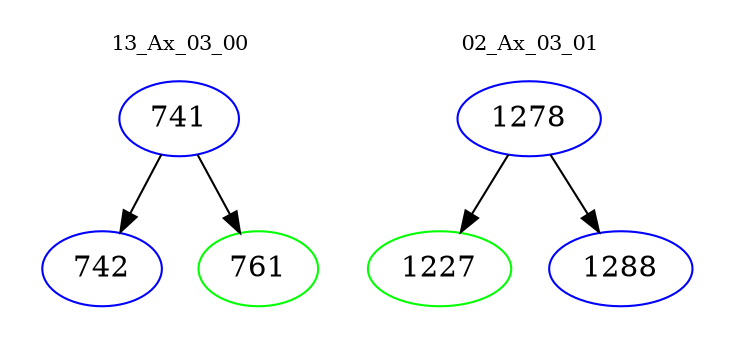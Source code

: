 digraph{
subgraph cluster_0 {
color = white
label = "13_Ax_03_00";
fontsize=10;
T0_741 [label="741", color="blue"]
T0_741 -> T0_742 [color="black"]
T0_742 [label="742", color="blue"]
T0_741 -> T0_761 [color="black"]
T0_761 [label="761", color="green"]
}
subgraph cluster_1 {
color = white
label = "02_Ax_03_01";
fontsize=10;
T1_1278 [label="1278", color="blue"]
T1_1278 -> T1_1227 [color="black"]
T1_1227 [label="1227", color="green"]
T1_1278 -> T1_1288 [color="black"]
T1_1288 [label="1288", color="blue"]
}
}
